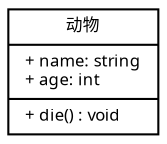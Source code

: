 digraph G {
    fontname = "微软雅黑";
    fontsize = 8;
    node [
        fontname = "微软雅黑";
        fontsize = 8;
        shape = "record";
    ]
    edge [
        fontname = "微软雅黑";
fontsize = 8;
    ]
    Animal [
        label = "{ 动物|+ name: string\l+ age: int\l|+ die() : void\l }"
    ]
}